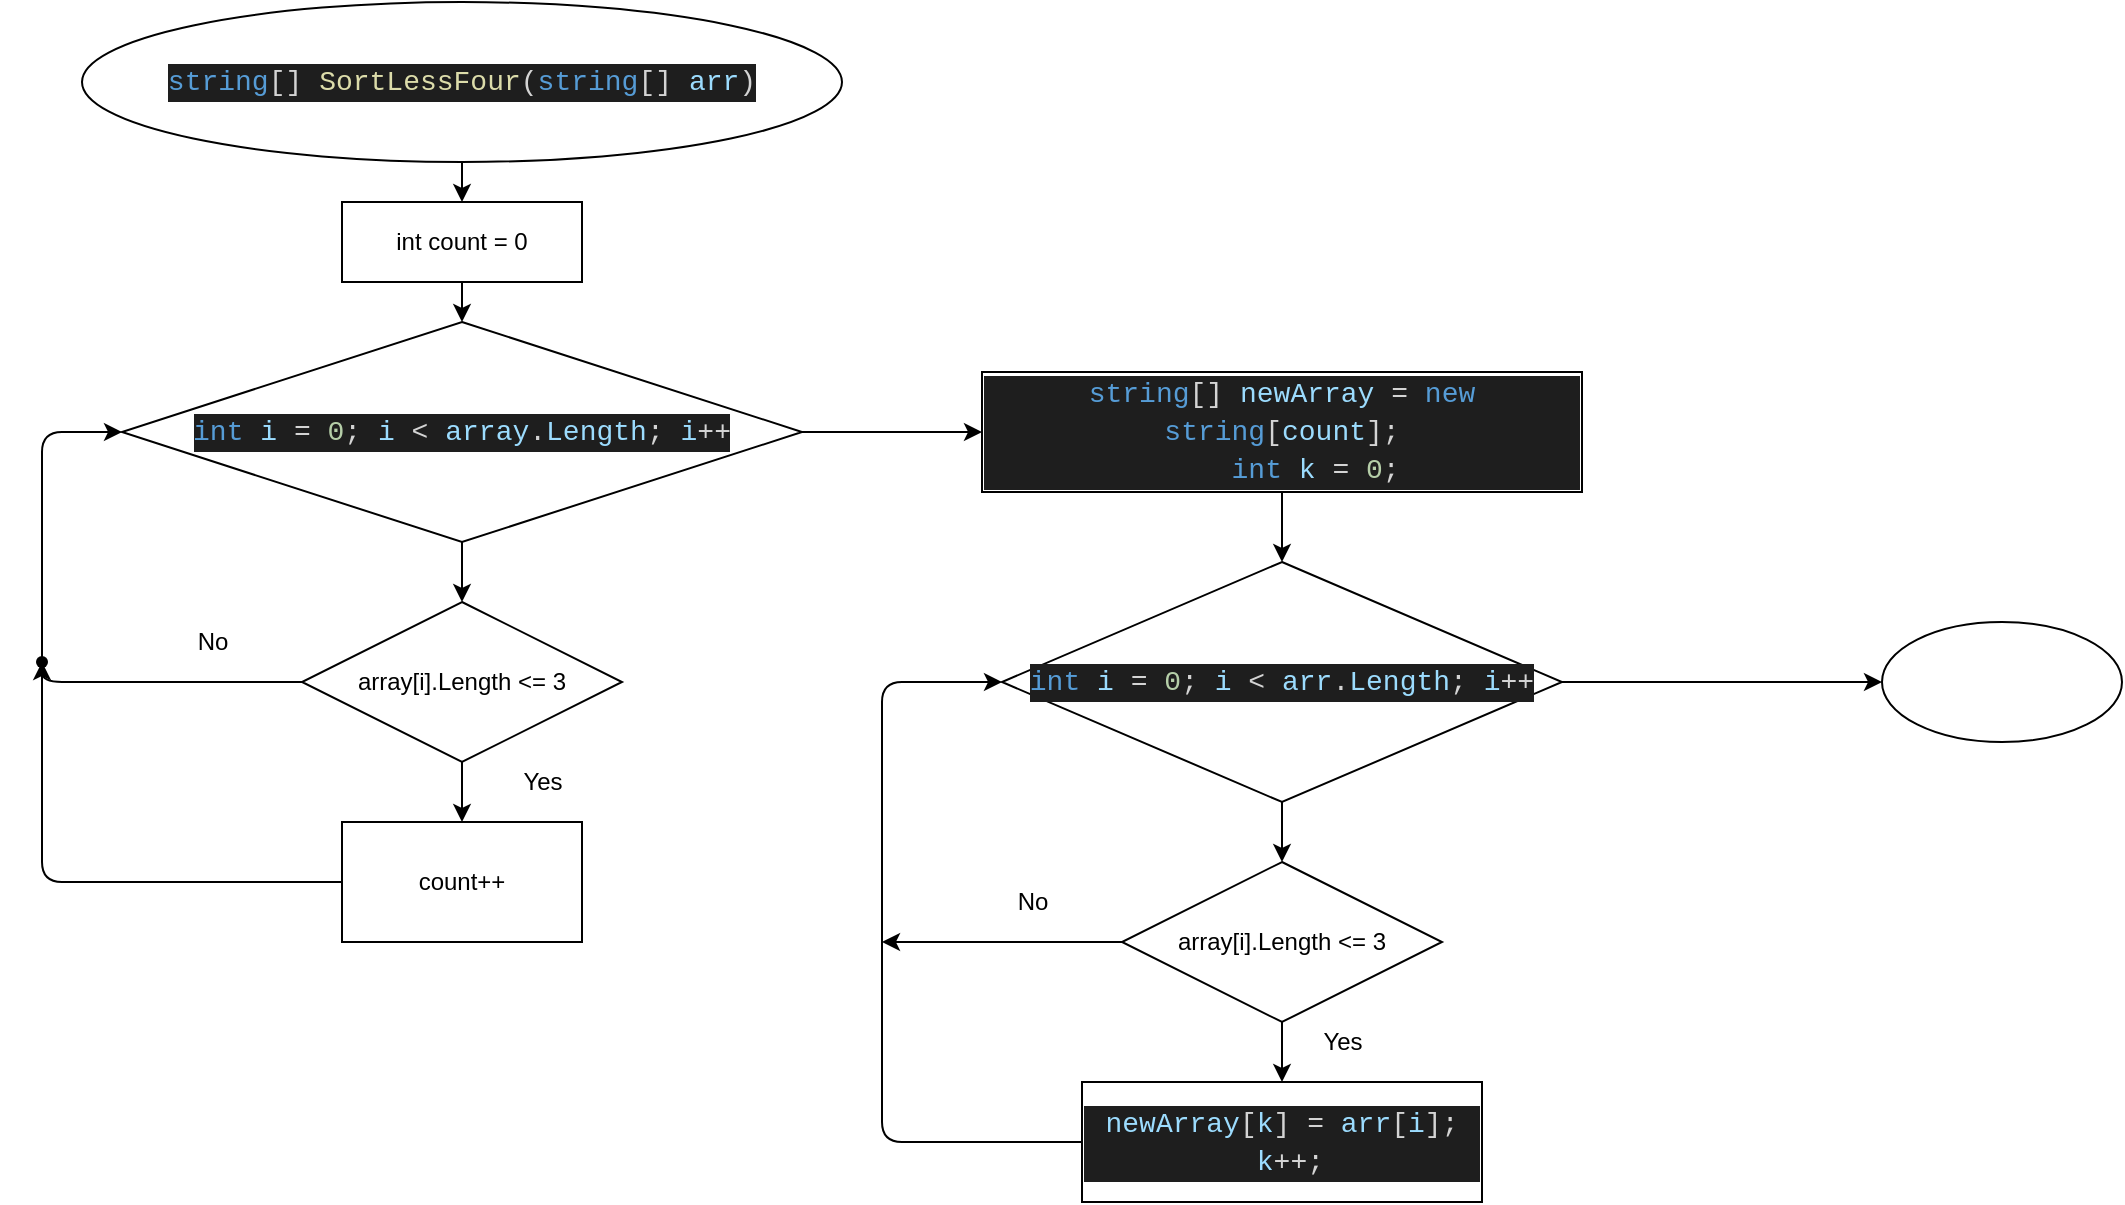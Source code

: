 <mxfile>
    <diagram id="CDEydsZNWuf-EwM5KT3j" name="Page-1">
        <mxGraphModel dx="2181" dy="725" grid="1" gridSize="10" guides="1" tooltips="1" connect="1" arrows="1" fold="1" page="1" pageScale="1" pageWidth="850" pageHeight="1100" math="0" shadow="0">
            <root>
                <mxCell id="0"/>
                <mxCell id="1" parent="0"/>
                <mxCell id="4" value="" style="edgeStyle=none;html=1;" edge="1" parent="1" source="2" target="3">
                    <mxGeometry relative="1" as="geometry"/>
                </mxCell>
                <mxCell id="2" value="&lt;div style=&quot;color: rgb(212 , 212 , 212) ; background-color: rgb(30 , 30 , 30) ; font-family: &amp;#34;consolas&amp;#34; , &amp;#34;courier new&amp;#34; , monospace ; font-size: 14px ; line-height: 19px&quot;&gt;&lt;span style=&quot;color: #569cd6&quot;&gt;string&lt;/span&gt;[] &lt;span style=&quot;color: #dcdcaa&quot;&gt;SortLessFour&lt;/span&gt;(&lt;span style=&quot;color: #569cd6&quot;&gt;string&lt;/span&gt;[] &lt;span style=&quot;color: #9cdcfe&quot;&gt;arr&lt;/span&gt;)&lt;/div&gt;" style="ellipse;whiteSpace=wrap;html=1;" vertex="1" parent="1">
                    <mxGeometry x="20" y="10" width="380" height="80" as="geometry"/>
                </mxCell>
                <mxCell id="6" value="" style="edgeStyle=none;html=1;" edge="1" parent="1" source="3" target="5">
                    <mxGeometry relative="1" as="geometry"/>
                </mxCell>
                <mxCell id="3" value="int count = 0" style="whiteSpace=wrap;html=1;" vertex="1" parent="1">
                    <mxGeometry x="150" y="110" width="120" height="40" as="geometry"/>
                </mxCell>
                <mxCell id="8" value="" style="edgeStyle=none;html=1;" edge="1" parent="1" source="5" target="7">
                    <mxGeometry relative="1" as="geometry"/>
                </mxCell>
                <mxCell id="19" value="" style="edgeStyle=none;html=1;" edge="1" parent="1" source="5">
                    <mxGeometry relative="1" as="geometry">
                        <mxPoint x="470" y="225" as="targetPoint"/>
                    </mxGeometry>
                </mxCell>
                <mxCell id="5" value="&lt;div style=&quot;color: rgb(212 , 212 , 212) ; background-color: rgb(30 , 30 , 30) ; font-family: &amp;#34;consolas&amp;#34; , &amp;#34;courier new&amp;#34; , monospace ; font-size: 14px ; line-height: 19px&quot;&gt;&lt;span style=&quot;color: #569cd6&quot;&gt;int&lt;/span&gt; &lt;span style=&quot;color: #9cdcfe&quot;&gt;i&lt;/span&gt; = &lt;span style=&quot;color: #b5cea8&quot;&gt;0&lt;/span&gt;; &lt;span style=&quot;color: #9cdcfe&quot;&gt;i&lt;/span&gt; &amp;lt; &lt;span style=&quot;color: #9cdcfe&quot;&gt;array&lt;/span&gt;.&lt;span style=&quot;color: #9cdcfe&quot;&gt;Length&lt;/span&gt;; &lt;span style=&quot;color: #9cdcfe&quot;&gt;i&lt;/span&gt;++&lt;/div&gt;" style="rhombus;whiteSpace=wrap;html=1;" vertex="1" parent="1">
                    <mxGeometry x="40" y="170" width="340" height="110" as="geometry"/>
                </mxCell>
                <mxCell id="10" value="" style="edgeStyle=none;html=1;" edge="1" parent="1" source="7" target="9">
                    <mxGeometry relative="1" as="geometry"/>
                </mxCell>
                <mxCell id="12" value="" style="edgeStyle=none;html=1;entryX=0;entryY=0.5;entryDx=0;entryDy=0;startArrow=none;" edge="1" parent="1" source="13" target="5">
                    <mxGeometry relative="1" as="geometry">
                        <mxPoint x="10" y="350" as="targetPoint"/>
                        <Array as="points">
                            <mxPoint y="225"/>
                        </Array>
                    </mxGeometry>
                </mxCell>
                <mxCell id="7" value="array[i].Length &amp;lt;= 3" style="rhombus;whiteSpace=wrap;html=1;" vertex="1" parent="1">
                    <mxGeometry x="130" y="310" width="160" height="80" as="geometry"/>
                </mxCell>
                <mxCell id="14" value="" style="edgeStyle=none;html=1;" edge="1" parent="1" source="9" target="13">
                    <mxGeometry relative="1" as="geometry">
                        <Array as="points">
                            <mxPoint y="450"/>
                        </Array>
                    </mxGeometry>
                </mxCell>
                <mxCell id="9" value="count++" style="whiteSpace=wrap;html=1;" vertex="1" parent="1">
                    <mxGeometry x="150" y="420" width="120" height="60" as="geometry"/>
                </mxCell>
                <mxCell id="13" value="" style="shape=waypoint;sketch=0;size=6;pointerEvents=1;points=[];fillColor=default;resizable=0;rotatable=0;perimeter=centerPerimeter;snapToPoint=1;" vertex="1" parent="1">
                    <mxGeometry x="-20" y="320" width="40" height="40" as="geometry"/>
                </mxCell>
                <mxCell id="15" value="" style="edgeStyle=none;html=1;entryDx=0;entryDy=0;endArrow=none;" edge="1" parent="1" source="7" target="13">
                    <mxGeometry relative="1" as="geometry">
                        <mxPoint x="130" y="350" as="sourcePoint"/>
                        <mxPoint x="40" y="225" as="targetPoint"/>
                        <Array as="points">
                            <mxPoint y="350"/>
                        </Array>
                    </mxGeometry>
                </mxCell>
                <mxCell id="16" value="No" style="text;html=1;resizable=0;autosize=1;align=center;verticalAlign=middle;points=[];fillColor=none;strokeColor=none;rounded=0;" vertex="1" parent="1">
                    <mxGeometry x="70" y="320" width="30" height="20" as="geometry"/>
                </mxCell>
                <mxCell id="17" value="Yes" style="text;html=1;resizable=0;autosize=1;align=center;verticalAlign=middle;points=[];fillColor=none;strokeColor=none;rounded=0;" vertex="1" parent="1">
                    <mxGeometry x="230" y="390" width="40" height="20" as="geometry"/>
                </mxCell>
                <mxCell id="23" value="" style="edgeStyle=none;html=1;" edge="1" parent="1" source="20" target="22">
                    <mxGeometry relative="1" as="geometry"/>
                </mxCell>
                <mxCell id="20" value="&lt;div style=&quot;color: rgb(212 , 212 , 212) ; background-color: rgb(30 , 30 , 30) ; font-family: &amp;#34;consolas&amp;#34; , &amp;#34;courier new&amp;#34; , monospace ; font-size: 14px ; line-height: 19px&quot;&gt;&lt;div&gt;&lt;span style=&quot;color: #569cd6&quot;&gt;string&lt;/span&gt;[] &lt;span style=&quot;color: #9cdcfe&quot;&gt;newArray&lt;/span&gt; = &lt;span style=&quot;color: #569cd6&quot;&gt;new&lt;/span&gt; &lt;span style=&quot;color: #569cd6&quot;&gt;string&lt;/span&gt;[&lt;span style=&quot;color: #9cdcfe&quot;&gt;count&lt;/span&gt;];&lt;/div&gt;&lt;div&gt;&amp;nbsp; &amp;nbsp; &lt;span style=&quot;color: #569cd6&quot;&gt;int&lt;/span&gt; &lt;span style=&quot;color: #9cdcfe&quot;&gt;k&lt;/span&gt; = &lt;span style=&quot;color: #b5cea8&quot;&gt;0&lt;/span&gt;;&lt;/div&gt;&lt;/div&gt;" style="whiteSpace=wrap;html=1;sketch=0;" vertex="1" parent="1">
                    <mxGeometry x="470" y="195" width="300" height="60" as="geometry"/>
                </mxCell>
                <mxCell id="25" value="" style="edgeStyle=none;html=1;" edge="1" parent="1" source="22" target="24">
                    <mxGeometry relative="1" as="geometry"/>
                </mxCell>
                <mxCell id="33" value="" style="edgeStyle=none;html=1;" edge="1" parent="1" source="22" target="32">
                    <mxGeometry relative="1" as="geometry"/>
                </mxCell>
                <mxCell id="22" value="&lt;div style=&quot;color: rgb(212 , 212 , 212) ; background-color: rgb(30 , 30 , 30) ; font-family: &amp;#34;consolas&amp;#34; , &amp;#34;courier new&amp;#34; , monospace ; font-size: 14px ; line-height: 19px&quot;&gt;&lt;span style=&quot;color: #569cd6&quot;&gt;int&lt;/span&gt; &lt;span style=&quot;color: #9cdcfe&quot;&gt;i&lt;/span&gt; = &lt;span style=&quot;color: #b5cea8&quot;&gt;0&lt;/span&gt;; &lt;span style=&quot;color: #9cdcfe&quot;&gt;i&lt;/span&gt; &amp;lt; &lt;span style=&quot;color: #9cdcfe&quot;&gt;arr&lt;/span&gt;.&lt;span style=&quot;color: #9cdcfe&quot;&gt;Length&lt;/span&gt;; &lt;span style=&quot;color: #9cdcfe&quot;&gt;i&lt;/span&gt;++&lt;/div&gt;" style="rhombus;whiteSpace=wrap;html=1;sketch=0;" vertex="1" parent="1">
                    <mxGeometry x="480" y="290" width="280" height="120" as="geometry"/>
                </mxCell>
                <mxCell id="27" value="" style="edgeStyle=none;html=1;" edge="1" parent="1" source="24" target="26">
                    <mxGeometry relative="1" as="geometry"/>
                </mxCell>
                <mxCell id="29" style="edgeStyle=none;html=1;exitX=0;exitY=0.5;exitDx=0;exitDy=0;" edge="1" parent="1" source="24">
                    <mxGeometry relative="1" as="geometry">
                        <mxPoint x="420" y="480" as="targetPoint"/>
                    </mxGeometry>
                </mxCell>
                <mxCell id="24" value="array[i].Length &amp;lt;= 3" style="rhombus;whiteSpace=wrap;html=1;" vertex="1" parent="1">
                    <mxGeometry x="540" y="440" width="160" height="80" as="geometry"/>
                </mxCell>
                <mxCell id="28" style="edgeStyle=none;html=1;exitX=0;exitY=0.5;exitDx=0;exitDy=0;entryX=0;entryY=0.5;entryDx=0;entryDy=0;" edge="1" parent="1" source="26" target="22">
                    <mxGeometry relative="1" as="geometry">
                        <Array as="points">
                            <mxPoint x="420" y="580"/>
                            <mxPoint x="420" y="350"/>
                        </Array>
                    </mxGeometry>
                </mxCell>
                <mxCell id="26" value="&lt;div style=&quot;color: rgb(212 , 212 , 212) ; background-color: rgb(30 , 30 , 30) ; font-family: &amp;#34;consolas&amp;#34; , &amp;#34;courier new&amp;#34; , monospace ; font-size: 14px ; line-height: 19px&quot;&gt;&lt;div&gt;&amp;nbsp;&lt;span style=&quot;color: #9cdcfe&quot;&gt;newArray&lt;/span&gt;[&lt;span style=&quot;color: #9cdcfe&quot;&gt;k&lt;/span&gt;] = &lt;span style=&quot;color: #9cdcfe&quot;&gt;arr&lt;/span&gt;[&lt;span style=&quot;color: #9cdcfe&quot;&gt;i&lt;/span&gt;];&amp;nbsp; &amp;nbsp;&lt;span style=&quot;color: rgb(156 , 220 , 254)&quot;&gt;k&lt;/span&gt;++;&lt;/div&gt;&lt;/div&gt;" style="whiteSpace=wrap;html=1;" vertex="1" parent="1">
                    <mxGeometry x="520" y="550" width="200" height="60" as="geometry"/>
                </mxCell>
                <mxCell id="30" value="No" style="text;html=1;resizable=0;autosize=1;align=center;verticalAlign=middle;points=[];fillColor=none;strokeColor=none;rounded=0;" vertex="1" parent="1">
                    <mxGeometry x="480" y="450" width="30" height="20" as="geometry"/>
                </mxCell>
                <mxCell id="31" value="Yes" style="text;html=1;resizable=0;autosize=1;align=center;verticalAlign=middle;points=[];fillColor=none;strokeColor=none;rounded=0;" vertex="1" parent="1">
                    <mxGeometry x="630" y="520" width="40" height="20" as="geometry"/>
                </mxCell>
                <mxCell id="32" value="" style="ellipse;whiteSpace=wrap;html=1;sketch=0;" vertex="1" parent="1">
                    <mxGeometry x="920" y="320" width="120" height="60" as="geometry"/>
                </mxCell>
            </root>
        </mxGraphModel>
    </diagram>
</mxfile>